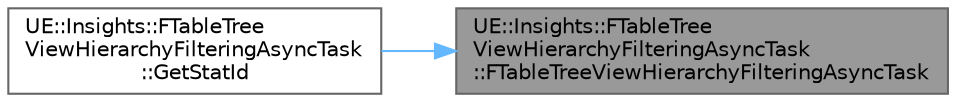 digraph "UE::Insights::FTableTreeViewHierarchyFilteringAsyncTask::FTableTreeViewHierarchyFilteringAsyncTask"
{
 // INTERACTIVE_SVG=YES
 // LATEX_PDF_SIZE
  bgcolor="transparent";
  edge [fontname=Helvetica,fontsize=10,labelfontname=Helvetica,labelfontsize=10];
  node [fontname=Helvetica,fontsize=10,shape=box,height=0.2,width=0.4];
  rankdir="RL";
  Node1 [id="Node000001",label="UE::Insights::FTableTree\lViewHierarchyFilteringAsyncTask\l::FTableTreeViewHierarchyFilteringAsyncTask",height=0.2,width=0.4,color="gray40", fillcolor="grey60", style="filled", fontcolor="black",tooltip=" "];
  Node1 -> Node2 [id="edge1_Node000001_Node000002",dir="back",color="steelblue1",style="solid",tooltip=" "];
  Node2 [id="Node000002",label="UE::Insights::FTableTree\lViewHierarchyFilteringAsyncTask\l::GetStatId",height=0.2,width=0.4,color="grey40", fillcolor="white", style="filled",URL="$dd/d87/classUE_1_1Insights_1_1FTableTreeViewHierarchyFilteringAsyncTask.html#a4b4f1dc29e973b40632031d1c7804e6c",tooltip=" "];
}
